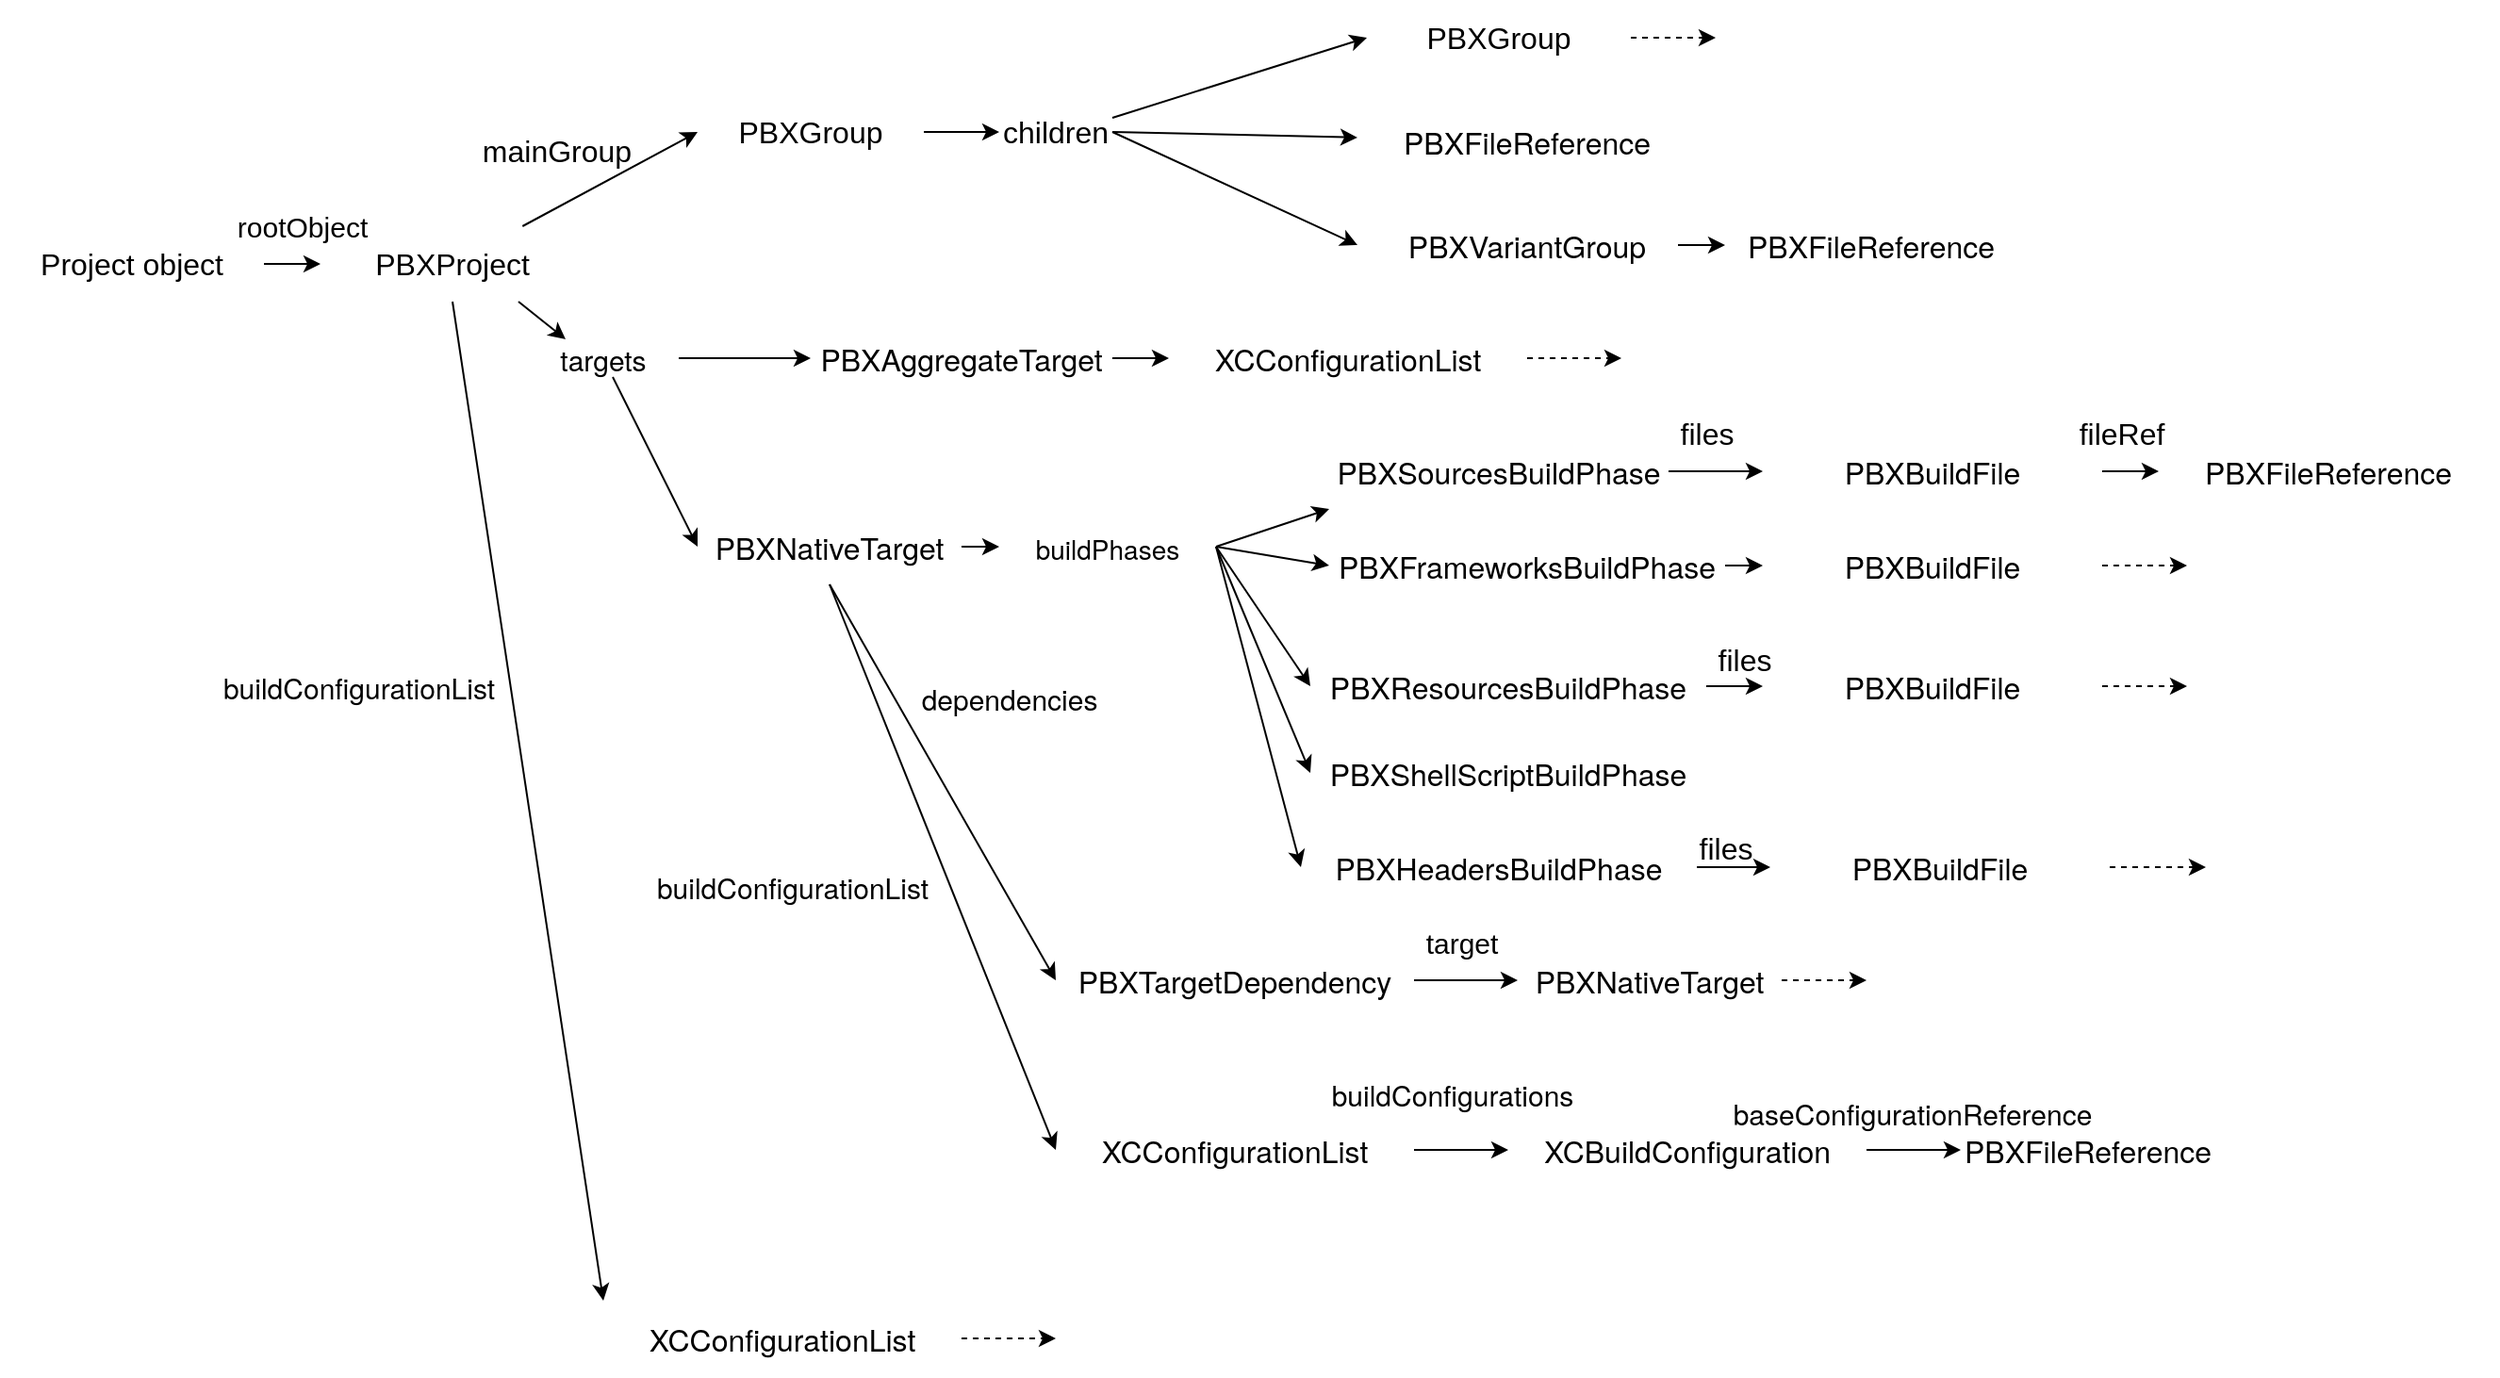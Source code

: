 <mxfile>
    <diagram id="ChIhPoUCa-KplMuL6Zst" name="第 1 页">
        <mxGraphModel dx="1618" dy="860" grid="1" gridSize="10" guides="1" tooltips="1" connect="1" arrows="1" fold="1" page="1" pageScale="1" pageWidth="1169" pageHeight="827" math="0" shadow="0">
            <root>
                <mxCell id="0"/>
                <mxCell id="1" parent="0"/>
                <mxCell id="4" style="edgeStyle=none;html=1;fontSize=16;" parent="1" source="2" target="3" edge="1">
                    <mxGeometry relative="1" as="geometry"/>
                </mxCell>
                <mxCell id="2" value="Project object" style="text;html=1;strokeColor=none;fillColor=none;align=center;verticalAlign=middle;whiteSpace=wrap;rounded=0;fontSize=16;" parent="1" vertex="1">
                    <mxGeometry x="50" y="240" width="140" height="40" as="geometry"/>
                </mxCell>
                <mxCell id="67" style="edgeStyle=none;html=1;entryX=0;entryY=0.5;entryDx=0;entryDy=0;fontSize=16;" parent="1" source="3" target="66" edge="1">
                    <mxGeometry relative="1" as="geometry"/>
                </mxCell>
                <mxCell id="71" style="edgeStyle=none;html=1;entryX=0;entryY=0.5;entryDx=0;entryDy=0;fontSize=16;" parent="1" source="139" target="69" edge="1">
                    <mxGeometry relative="1" as="geometry">
                        <mxPoint x="352.98" y="331" as="sourcePoint"/>
                    </mxGeometry>
                </mxCell>
                <mxCell id="133" style="edgeStyle=none;html=1;exitX=0.5;exitY=1;exitDx=0;exitDy=0;entryX=0;entryY=0;entryDx=0;entryDy=0;fontSize=16;" parent="1" source="3" target="132" edge="1">
                    <mxGeometry relative="1" as="geometry"/>
                </mxCell>
                <mxCell id="141" style="edgeStyle=none;html=1;exitX=0.75;exitY=1;exitDx=0;exitDy=0;entryX=0.25;entryY=0;entryDx=0;entryDy=0;fontSize=15;fontColor=#000000;" parent="1" source="3" target="139" edge="1">
                    <mxGeometry relative="1" as="geometry"/>
                </mxCell>
                <mxCell id="3" value="PBXProject" style="text;html=1;strokeColor=none;fillColor=none;align=center;verticalAlign=middle;whiteSpace=wrap;rounded=0;fontSize=16;" parent="1" vertex="1">
                    <mxGeometry x="220" y="240" width="140" height="40" as="geometry"/>
                </mxCell>
                <mxCell id="112" style="edgeStyle=none;html=1;entryX=0;entryY=0.5;entryDx=0;entryDy=0;fontSize=15;exitX=1;exitY=0.25;exitDx=0;exitDy=0;" parent="1" source="114" target="111" edge="1">
                    <mxGeometry relative="1" as="geometry">
                        <mxPoint x="604" y="180" as="sourcePoint"/>
                    </mxGeometry>
                </mxCell>
                <mxCell id="115" style="edgeStyle=none;html=1;exitX=1;exitY=0.5;exitDx=0;exitDy=0;fontSize=15;" parent="1" source="66" target="114" edge="1">
                    <mxGeometry relative="1" as="geometry"/>
                </mxCell>
                <mxCell id="66" value="PBXGroup" style="text;html=1;strokeColor=none;fillColor=none;align=center;verticalAlign=middle;whiteSpace=wrap;rounded=0;fontSize=16;" parent="1" vertex="1">
                    <mxGeometry x="420" y="170" width="120" height="40" as="geometry"/>
                </mxCell>
                <mxCell id="68" value="mainGroup" style="text;html=1;align=center;verticalAlign=middle;resizable=0;points=[];autosize=1;strokeColor=none;fontSize=16;" parent="1" vertex="1">
                    <mxGeometry x="300" y="190" width="90" height="20" as="geometry"/>
                </mxCell>
                <mxCell id="96" style="edgeStyle=none;html=1;exitX=1;exitY=0.5;exitDx=0;exitDy=0;entryX=0;entryY=0.5;entryDx=0;entryDy=0;fontSize=16;" parent="1" source="69" target="92" edge="1">
                    <mxGeometry relative="1" as="geometry"/>
                </mxCell>
                <mxCell id="99" style="edgeStyle=none;html=1;exitX=0.5;exitY=1;exitDx=0;exitDy=0;entryX=0;entryY=0.5;entryDx=0;entryDy=0;fontSize=16;" parent="1" source="69" target="97" edge="1">
                    <mxGeometry relative="1" as="geometry"/>
                </mxCell>
                <mxCell id="106" style="edgeStyle=none;html=1;exitX=0.5;exitY=1;exitDx=0;exitDy=0;entryX=0;entryY=0.5;entryDx=0;entryDy=0;fontSize=16;" parent="1" source="69" target="105" edge="1">
                    <mxGeometry relative="1" as="geometry"/>
                </mxCell>
                <mxCell id="69" value="&lt;p class=&quot;p1&quot; style=&quot;margin: 0px; font-stretch: normal; font-size: 16px; line-height: normal; font-family: &amp;quot;helvetica neue&amp;quot;;&quot;&gt;PBXNativeTarget&lt;/p&gt;" style="text;html=1;strokeColor=none;fillColor=none;align=center;verticalAlign=middle;whiteSpace=wrap;rounded=0;fontSize=16;" parent="1" vertex="1">
                    <mxGeometry x="420" y="390" width="140" height="40" as="geometry"/>
                </mxCell>
                <mxCell id="83" style="edgeStyle=none;html=1;exitX=1;exitY=0.5;exitDx=0;exitDy=0;entryX=0;entryY=0.5;entryDx=0;entryDy=0;fontSize=16;" parent="1" source="73" target="81" edge="1">
                    <mxGeometry relative="1" as="geometry"/>
                </mxCell>
                <mxCell id="73" value="&lt;p class=&quot;p1&quot; style=&quot;margin: 0px; font-stretch: normal; font-size: 16px; line-height: normal; font-family: &amp;quot;helvetica neue&amp;quot;;&quot;&gt;PBXSourcesBuildPhase&lt;/p&gt;" style="text;html=1;strokeColor=none;fillColor=none;align=center;verticalAlign=middle;whiteSpace=wrap;rounded=0;fontSize=16;" parent="1" vertex="1">
                    <mxGeometry x="755" y="350" width="180" height="40" as="geometry"/>
                </mxCell>
                <mxCell id="124" style="edgeStyle=none;html=1;exitX=1;exitY=0.5;exitDx=0;exitDy=0;fontSize=16;" parent="1" source="74" target="123" edge="1">
                    <mxGeometry relative="1" as="geometry"/>
                </mxCell>
                <mxCell id="74" value="&lt;p class=&quot;p1&quot; style=&quot;margin: 0px; font-stretch: normal; font-size: 16px; line-height: normal; font-family: &amp;quot;helvetica neue&amp;quot;;&quot;&gt;PBXFrameworksBuildPhase&lt;/p&gt;" style="text;html=1;strokeColor=none;fillColor=none;align=center;verticalAlign=middle;whiteSpace=wrap;rounded=0;fontSize=16;" parent="1" vertex="1">
                    <mxGeometry x="755" y="400" width="210" height="40" as="geometry"/>
                </mxCell>
                <mxCell id="89" style="edgeStyle=none;html=1;exitX=1;exitY=0.5;exitDx=0;exitDy=0;entryX=0;entryY=0.5;entryDx=0;entryDy=0;fontSize=16;" parent="1" source="75" target="88" edge="1">
                    <mxGeometry relative="1" as="geometry"/>
                </mxCell>
                <mxCell id="75" value="&lt;p class=&quot;p1&quot; style=&quot;margin: 0px; font-stretch: normal; font-size: 16px; line-height: normal; font-family: &amp;quot;helvetica neue&amp;quot;;&quot;&gt;PBXResourcesBuildPhase&lt;/p&gt;" style="text;html=1;strokeColor=none;fillColor=none;align=center;verticalAlign=middle;whiteSpace=wrap;rounded=0;fontSize=16;" parent="1" vertex="1">
                    <mxGeometry x="745" y="464" width="210" height="40" as="geometry"/>
                </mxCell>
                <mxCell id="80" value="&lt;p class=&quot;p1&quot; style=&quot;margin: 0px ; font-stretch: normal ; font-size: 14px ; line-height: normal ; font-family: &amp;#34;helvetica neue&amp;#34;&quot;&gt;&lt;br&gt;&lt;/p&gt;" style="text;html=1;align=center;verticalAlign=middle;resizable=0;points=[];autosize=1;strokeColor=none;fontSize=14;" parent="1" vertex="1">
                    <mxGeometry x="605" y="400" width="20" height="20" as="geometry"/>
                </mxCell>
                <mxCell id="84" style="edgeStyle=none;html=1;exitX=1;exitY=0.5;exitDx=0;exitDy=0;entryX=0;entryY=0.5;entryDx=0;entryDy=0;fontSize=16;" parent="1" source="81" target="82" edge="1">
                    <mxGeometry relative="1" as="geometry"/>
                </mxCell>
                <mxCell id="81" value="&lt;p class=&quot;p1&quot; style=&quot;margin: 0px; font-stretch: normal; font-size: 16px; line-height: normal; font-family: &amp;quot;helvetica neue&amp;quot;;&quot;&gt;PBXBuildFile&lt;/p&gt;" style="text;html=1;strokeColor=none;fillColor=none;align=center;verticalAlign=middle;whiteSpace=wrap;rounded=0;fontSize=16;" parent="1" vertex="1">
                    <mxGeometry x="985" y="350" width="180" height="40" as="geometry"/>
                </mxCell>
                <mxCell id="82" value="&lt;p class=&quot;p1&quot; style=&quot;margin: 0px; font-stretch: normal; font-size: 16px; line-height: normal; font-family: &amp;quot;helvetica neue&amp;quot;;&quot;&gt;PBXFileReference&lt;/p&gt;" style="text;html=1;strokeColor=none;fillColor=none;align=center;verticalAlign=middle;whiteSpace=wrap;rounded=0;fontSize=16;" parent="1" vertex="1">
                    <mxGeometry x="1195" y="350" width="180" height="40" as="geometry"/>
                </mxCell>
                <mxCell id="85" value="files" style="text;html=1;align=center;verticalAlign=middle;resizable=0;points=[];autosize=1;strokeColor=none;fontSize=16;" parent="1" vertex="1">
                    <mxGeometry x="935" y="340" width="40" height="20" as="geometry"/>
                </mxCell>
                <mxCell id="86" value="fileRef" style="text;html=1;align=center;verticalAlign=middle;resizable=0;points=[];autosize=1;strokeColor=none;fontSize=16;" parent="1" vertex="1">
                    <mxGeometry x="1145" y="340" width="60" height="20" as="geometry"/>
                </mxCell>
                <mxCell id="129" style="edgeStyle=none;html=1;exitX=1;exitY=0.5;exitDx=0;exitDy=0;dashed=1;fontSize=16;" parent="1" source="88" edge="1">
                    <mxGeometry relative="1" as="geometry">
                        <mxPoint x="1210" y="484" as="targetPoint"/>
                    </mxGeometry>
                </mxCell>
                <mxCell id="88" value="&lt;p class=&quot;p1&quot; style=&quot;margin: 0px; font-stretch: normal; font-size: 16px; line-height: normal; font-family: &amp;quot;helvetica neue&amp;quot;;&quot;&gt;PBXBuildFile&lt;/p&gt;" style="text;html=1;strokeColor=none;fillColor=none;align=center;verticalAlign=middle;whiteSpace=wrap;rounded=0;fontSize=16;" parent="1" vertex="1">
                    <mxGeometry x="985" y="464" width="180" height="40" as="geometry"/>
                </mxCell>
                <mxCell id="90" value="files" style="text;html=1;align=center;verticalAlign=middle;resizable=0;points=[];autosize=1;strokeColor=none;fontSize=16;" parent="1" vertex="1">
                    <mxGeometry x="955" y="460" width="40" height="20" as="geometry"/>
                </mxCell>
                <mxCell id="93" style="edgeStyle=none;html=1;exitX=1;exitY=0.5;exitDx=0;exitDy=0;entryX=0;entryY=1;entryDx=0;entryDy=0;fontSize=16;" parent="1" source="92" target="73" edge="1">
                    <mxGeometry relative="1" as="geometry">
                        <mxPoint x="740" y="410" as="sourcePoint"/>
                    </mxGeometry>
                </mxCell>
                <mxCell id="94" style="edgeStyle=none;html=1;exitX=1;exitY=0.5;exitDx=0;exitDy=0;entryX=0;entryY=0.5;entryDx=0;entryDy=0;fontSize=16;" parent="1" source="92" target="74" edge="1">
                    <mxGeometry relative="1" as="geometry">
                        <mxPoint x="740" y="410" as="sourcePoint"/>
                    </mxGeometry>
                </mxCell>
                <mxCell id="95" style="edgeStyle=none;html=1;exitX=1;exitY=0.5;exitDx=0;exitDy=0;entryX=0;entryY=0.5;entryDx=0;entryDy=0;fontSize=16;" parent="1" source="92" target="75" edge="1">
                    <mxGeometry relative="1" as="geometry">
                        <mxPoint x="740" y="410" as="sourcePoint"/>
                    </mxGeometry>
                </mxCell>
                <mxCell id="146" style="edgeStyle=none;html=1;exitX=1;exitY=0.5;exitDx=0;exitDy=0;entryX=0;entryY=0.5;entryDx=0;entryDy=0;fontSize=16;fontColor=#000000;" parent="1" source="92" target="145" edge="1">
                    <mxGeometry relative="1" as="geometry"/>
                </mxCell>
                <mxCell id="149" style="edgeStyle=none;html=1;exitX=1;exitY=0.5;exitDx=0;exitDy=0;entryX=0;entryY=0.5;entryDx=0;entryDy=0;fontSize=16;fontColor=#000000;" parent="1" source="92" target="148" edge="1">
                    <mxGeometry relative="1" as="geometry"/>
                </mxCell>
                <mxCell id="92" value="&lt;p class=&quot;p1&quot; style=&quot;margin: 0px ; font-stretch: normal ; font-size: 16px ; line-height: normal ; font-family: &amp;#34;helvetica neue&amp;#34;&quot;&gt;&lt;span style=&quot;font-size: 14px&quot;&gt;buildPhases&lt;/span&gt;&lt;br&gt;&lt;/p&gt;" style="text;html=1;strokeColor=none;fillColor=none;align=center;verticalAlign=middle;whiteSpace=wrap;rounded=0;fontSize=16;" parent="1" vertex="1">
                    <mxGeometry x="580" y="390" width="115" height="40" as="geometry"/>
                </mxCell>
                <mxCell id="103" style="edgeStyle=none;html=1;exitX=1;exitY=0.5;exitDx=0;exitDy=0;fontSize=15;" parent="1" source="97" target="102" edge="1">
                    <mxGeometry relative="1" as="geometry"/>
                </mxCell>
                <mxCell id="97" value="&lt;p class=&quot;p1&quot; style=&quot;margin: 0px; font-stretch: normal; font-size: 16px; line-height: normal; font-family: &amp;quot;helvetica neue&amp;quot;;&quot;&gt;PBXTargetDependency&lt;/p&gt;" style="text;html=1;strokeColor=none;fillColor=none;align=center;verticalAlign=middle;whiteSpace=wrap;rounded=0;fontSize=16;" parent="1" vertex="1">
                    <mxGeometry x="610" y="620" width="190" height="40" as="geometry"/>
                </mxCell>
                <mxCell id="101" value="&lt;p class=&quot;p1&quot; style=&quot;margin: 0px; font-stretch: normal; font-size: 15px; line-height: normal; font-family: &amp;quot;helvetica neue&amp;quot;;&quot;&gt;dependencies&lt;/p&gt;" style="text;html=1;align=center;verticalAlign=middle;resizable=0;points=[];autosize=1;strokeColor=none;fontSize=15;" parent="1" vertex="1">
                    <mxGeometry x="530" y="480" width="110" height="20" as="geometry"/>
                </mxCell>
                <mxCell id="127" style="edgeStyle=none;html=1;exitX=1;exitY=0.5;exitDx=0;exitDy=0;fontSize=16;dashed=1;" parent="1" source="102" edge="1">
                    <mxGeometry relative="1" as="geometry">
                        <mxPoint x="1040" y="640" as="targetPoint"/>
                    </mxGeometry>
                </mxCell>
                <mxCell id="102" value="&lt;p class=&quot;p1&quot; style=&quot;margin: 0px; font-stretch: normal; font-size: 16px; line-height: normal; font-family: &amp;quot;helvetica neue&amp;quot;;&quot;&gt;PBXNativeTarget&lt;/p&gt;" style="text;html=1;strokeColor=none;fillColor=none;align=center;verticalAlign=middle;whiteSpace=wrap;rounded=0;fontSize=16;" parent="1" vertex="1">
                    <mxGeometry x="855" y="620" width="140" height="40" as="geometry"/>
                </mxCell>
                <mxCell id="104" value="target" style="text;html=1;align=center;verticalAlign=middle;resizable=0;points=[];autosize=1;strokeColor=none;fontSize=15;" parent="1" vertex="1">
                    <mxGeometry x="800" y="610" width="50" height="20" as="geometry"/>
                </mxCell>
                <mxCell id="109" style="edgeStyle=none;html=1;exitX=1;exitY=0.5;exitDx=0;exitDy=0;entryX=0;entryY=0.5;entryDx=0;entryDy=0;fontSize=16;" parent="1" source="105" target="108" edge="1">
                    <mxGeometry relative="1" as="geometry"/>
                </mxCell>
                <mxCell id="105" value="&lt;p class=&quot;p1&quot; style=&quot;margin: 0px; font-stretch: normal; font-size: 16px; line-height: normal; font-family: &amp;quot;helvetica neue&amp;quot;;&quot;&gt;XCConfigurationList&lt;/p&gt;" style="text;html=1;strokeColor=none;fillColor=none;align=center;verticalAlign=middle;whiteSpace=wrap;rounded=0;fontSize=16;" parent="1" vertex="1">
                    <mxGeometry x="610" y="710" width="190" height="40" as="geometry"/>
                </mxCell>
                <mxCell id="107" value="&lt;p class=&quot;p1&quot; style=&quot;margin: 0px; font-stretch: normal; font-size: 15px; line-height: normal; font-family: &amp;quot;helvetica neue&amp;quot;;&quot;&gt;buildConfigurationList&lt;/p&gt;" style="text;html=1;align=center;verticalAlign=middle;resizable=0;points=[];autosize=1;strokeColor=none;fontSize=15;" parent="1" vertex="1">
                    <mxGeometry x="390" y="580" width="160" height="20" as="geometry"/>
                </mxCell>
                <mxCell id="156" style="edgeStyle=none;html=1;exitX=1;exitY=0.5;exitDx=0;exitDy=0;entryX=0;entryY=0.5;entryDx=0;entryDy=0;" edge="1" parent="1" source="108" target="155">
                    <mxGeometry relative="1" as="geometry"/>
                </mxCell>
                <mxCell id="108" value="&lt;p class=&quot;p1&quot; style=&quot;margin: 0px; font-stretch: normal; font-size: 16px; line-height: normal; font-family: &amp;quot;helvetica neue&amp;quot;;&quot;&gt;XCBuildConfiguration&lt;/p&gt;" style="text;html=1;strokeColor=none;fillColor=none;align=center;verticalAlign=middle;whiteSpace=wrap;rounded=0;fontSize=16;" parent="1" vertex="1">
                    <mxGeometry x="850" y="710" width="190" height="40" as="geometry"/>
                </mxCell>
                <mxCell id="110" value="&lt;p class=&quot;p1&quot; style=&quot;margin: 0px; font-stretch: normal; font-size: 15px; line-height: normal; font-family: &amp;quot;helvetica neue&amp;quot;;&quot;&gt;buildConfigurations&lt;/p&gt;" style="text;html=1;align=center;verticalAlign=middle;resizable=0;points=[];autosize=1;strokeColor=none;fontSize=15;" parent="1" vertex="1">
                    <mxGeometry x="745" y="690" width="150" height="20" as="geometry"/>
                </mxCell>
                <mxCell id="130" style="edgeStyle=none;html=1;exitX=1;exitY=0.5;exitDx=0;exitDy=0;dashed=1;fontSize=16;" parent="1" source="111" edge="1">
                    <mxGeometry relative="1" as="geometry">
                        <mxPoint x="960" y="140" as="targetPoint"/>
                    </mxGeometry>
                </mxCell>
                <mxCell id="111" value="PBXGroup" style="text;html=1;strokeColor=none;fillColor=none;align=center;verticalAlign=middle;whiteSpace=wrap;rounded=0;fontSize=16;" parent="1" vertex="1">
                    <mxGeometry x="775" y="120" width="140" height="40" as="geometry"/>
                </mxCell>
                <mxCell id="118" style="edgeStyle=none;html=1;exitX=1;exitY=0.5;exitDx=0;exitDy=0;fontSize=15;" parent="1" source="114" target="117" edge="1">
                    <mxGeometry relative="1" as="geometry"/>
                </mxCell>
                <mxCell id="120" style="edgeStyle=none;html=1;exitX=1;exitY=0.5;exitDx=0;exitDy=0;entryX=0;entryY=0.5;entryDx=0;entryDy=0;fontSize=16;" parent="1" source="114" target="119" edge="1">
                    <mxGeometry relative="1" as="geometry"/>
                </mxCell>
                <mxCell id="114" value="children" style="text;html=1;strokeColor=none;fillColor=none;align=center;verticalAlign=middle;whiteSpace=wrap;rounded=0;fontSize=16;" parent="1" vertex="1">
                    <mxGeometry x="580" y="175" width="60" height="30" as="geometry"/>
                </mxCell>
                <mxCell id="117" value="&lt;p class=&quot;p1&quot; style=&quot;margin: 0px; font-stretch: normal; font-size: 16px; line-height: normal; font-family: &amp;quot;helvetica neue&amp;quot;;&quot;&gt;PBXFileReference&lt;/p&gt;" style="text;html=1;strokeColor=none;fillColor=none;align=center;verticalAlign=middle;whiteSpace=wrap;rounded=0;fontSize=16;" parent="1" vertex="1">
                    <mxGeometry x="770" y="175" width="180" height="40" as="geometry"/>
                </mxCell>
                <mxCell id="122" style="edgeStyle=none;html=1;exitX=1;exitY=0.5;exitDx=0;exitDy=0;entryX=0;entryY=0.5;entryDx=0;entryDy=0;fontSize=16;" parent="1" edge="1">
                    <mxGeometry relative="1" as="geometry">
                        <mxPoint x="940" y="250" as="sourcePoint"/>
                        <mxPoint x="965" y="250" as="targetPoint"/>
                    </mxGeometry>
                </mxCell>
                <mxCell id="119" value="&lt;p class=&quot;p1&quot; style=&quot;margin: 0px; font-stretch: normal; font-size: 16px; line-height: normal; font-family: &amp;quot;helvetica neue&amp;quot;;&quot;&gt;PBXVariantGroup&lt;/p&gt;" style="text;html=1;strokeColor=none;fillColor=none;align=center;verticalAlign=middle;whiteSpace=wrap;rounded=0;fontSize=16;" parent="1" vertex="1">
                    <mxGeometry x="770" y="230" width="180" height="40" as="geometry"/>
                </mxCell>
                <mxCell id="121" value="&lt;p class=&quot;p1&quot; style=&quot;margin: 0px; font-stretch: normal; font-size: 16px; line-height: normal; font-family: &amp;quot;helvetica neue&amp;quot;;&quot;&gt;PBXFileReference&lt;/p&gt;" style="text;html=1;strokeColor=none;fillColor=none;align=center;verticalAlign=middle;whiteSpace=wrap;rounded=0;fontSize=16;" parent="1" vertex="1">
                    <mxGeometry x="975" y="230" width="135" height="40" as="geometry"/>
                </mxCell>
                <mxCell id="128" style="edgeStyle=none;html=1;exitX=1;exitY=0.5;exitDx=0;exitDy=0;dashed=1;fontSize=16;" parent="1" source="123" edge="1">
                    <mxGeometry relative="1" as="geometry">
                        <mxPoint x="1210" y="420" as="targetPoint"/>
                    </mxGeometry>
                </mxCell>
                <mxCell id="123" value="&lt;p class=&quot;p1&quot; style=&quot;margin: 0px; font-stretch: normal; font-size: 16px; line-height: normal; font-family: &amp;quot;helvetica neue&amp;quot;;&quot;&gt;PBXBuildFile&lt;/p&gt;" style="text;html=1;strokeColor=none;fillColor=none;align=center;verticalAlign=middle;whiteSpace=wrap;rounded=0;fontSize=16;" parent="1" vertex="1">
                    <mxGeometry x="985" y="400" width="180" height="40" as="geometry"/>
                </mxCell>
                <mxCell id="135" style="edgeStyle=none;html=1;exitX=1;exitY=0.5;exitDx=0;exitDy=0;dashed=1;fontSize=16;" parent="1" source="132" edge="1">
                    <mxGeometry relative="1" as="geometry">
                        <mxPoint x="610" y="830" as="targetPoint"/>
                    </mxGeometry>
                </mxCell>
                <mxCell id="132" value="&lt;p class=&quot;p1&quot; style=&quot;margin: 0px; font-stretch: normal; font-size: 16px; line-height: normal; font-family: &amp;quot;helvetica neue&amp;quot;;&quot;&gt;XCConfigurationList&lt;/p&gt;" style="text;html=1;strokeColor=none;fillColor=none;align=center;verticalAlign=middle;whiteSpace=wrap;rounded=0;fontSize=16;" parent="1" vertex="1">
                    <mxGeometry x="370" y="810" width="190" height="40" as="geometry"/>
                </mxCell>
                <mxCell id="134" value="&lt;p class=&quot;p1&quot; style=&quot;margin: 0px; font-stretch: normal; font-size: 15px; line-height: normal; font-family: &amp;quot;helvetica neue&amp;quot;;&quot;&gt;buildConfigurationList&lt;/p&gt;" style="text;html=1;align=center;verticalAlign=middle;resizable=0;points=[];autosize=1;strokeColor=none;fontSize=15;" parent="1" vertex="1">
                    <mxGeometry x="160" y="474" width="160" height="20" as="geometry"/>
                </mxCell>
                <mxCell id="137" value="rootObject" style="text;html=1;align=center;verticalAlign=middle;resizable=0;points=[];autosize=1;strokeColor=none;fontSize=15;fontColor=#000000;" parent="1" vertex="1">
                    <mxGeometry x="170" y="230" width="80" height="20" as="geometry"/>
                </mxCell>
                <mxCell id="143" style="edgeStyle=none;html=1;exitX=1;exitY=0.5;exitDx=0;exitDy=0;fontSize=15;fontColor=#000000;" parent="1" source="138" target="142" edge="1">
                    <mxGeometry relative="1" as="geometry"/>
                </mxCell>
                <mxCell id="138" value="&lt;p class=&quot;p1&quot; style=&quot;margin: 0px; font-stretch: normal; font-size: 16px; line-height: normal; font-family: &amp;quot;helvetica neue&amp;quot;;&quot;&gt;PBXAggregateTarget&lt;/p&gt;" style="text;html=1;strokeColor=none;fillColor=none;align=center;verticalAlign=middle;whiteSpace=wrap;rounded=0;fontSize=16;" parent="1" vertex="1">
                    <mxGeometry x="480" y="290" width="160" height="40" as="geometry"/>
                </mxCell>
                <mxCell id="140" style="edgeStyle=none;html=1;exitX=1;exitY=0.5;exitDx=0;exitDy=0;entryX=0;entryY=0.5;entryDx=0;entryDy=0;fontSize=15;fontColor=#000000;" parent="1" source="139" target="138" edge="1">
                    <mxGeometry relative="1" as="geometry"/>
                </mxCell>
                <mxCell id="139" value="&lt;p class=&quot;p1&quot; style=&quot;margin: 0px; font-stretch: normal; font-size: 15px; line-height: normal; font-family: &amp;quot;helvetica neue&amp;quot;;&quot;&gt;targets&lt;/p&gt;" style="text;html=1;strokeColor=none;fillColor=none;align=center;verticalAlign=middle;whiteSpace=wrap;rounded=0;fontSize=15;" parent="1" vertex="1">
                    <mxGeometry x="330" y="300" width="80" height="20" as="geometry"/>
                </mxCell>
                <mxCell id="144" style="edgeStyle=none;html=1;exitX=1;exitY=0.5;exitDx=0;exitDy=0;fontSize=15;fontColor=#000000;dashed=1;" parent="1" source="142" edge="1">
                    <mxGeometry relative="1" as="geometry">
                        <mxPoint x="910" y="310" as="targetPoint"/>
                    </mxGeometry>
                </mxCell>
                <mxCell id="142" value="&lt;p class=&quot;p1&quot; style=&quot;margin: 0px; font-stretch: normal; font-size: 16px; line-height: normal; font-family: &amp;quot;helvetica neue&amp;quot;;&quot;&gt;XCConfigurationList&lt;/p&gt;" style="text;html=1;strokeColor=none;fillColor=none;align=center;verticalAlign=middle;whiteSpace=wrap;rounded=0;fontSize=16;" parent="1" vertex="1">
                    <mxGeometry x="670" y="290" width="190" height="40" as="geometry"/>
                </mxCell>
                <mxCell id="145" value="&lt;p class=&quot;p1&quot; style=&quot;margin: 0px; font-stretch: normal; font-size: 16px; line-height: normal; font-family: &amp;quot;helvetica neue&amp;quot;;&quot;&gt;PBXShellScriptBuildPhase&lt;/p&gt;" style="text;html=1;strokeColor=none;fillColor=none;align=center;verticalAlign=middle;whiteSpace=wrap;rounded=0;fontSize=16;" parent="1" vertex="1">
                    <mxGeometry x="745" y="510" width="210" height="40" as="geometry"/>
                </mxCell>
                <mxCell id="152" style="edgeStyle=none;html=1;exitX=1;exitY=0.5;exitDx=0;exitDy=0;entryX=0;entryY=0.5;entryDx=0;entryDy=0;fontSize=16;fontColor=#000000;" parent="1" source="148" target="150" edge="1">
                    <mxGeometry relative="1" as="geometry"/>
                </mxCell>
                <mxCell id="148" value="&lt;p class=&quot;p1&quot; style=&quot;margin: 0px; font-stretch: normal; font-size: 16px; line-height: normal; font-family: &amp;quot;helvetica neue&amp;quot;;&quot;&gt;PBXHeadersBuildPhase&lt;/p&gt;" style="text;html=1;strokeColor=none;fillColor=none;align=center;verticalAlign=middle;whiteSpace=wrap;rounded=0;fontSize=16;" parent="1" vertex="1">
                    <mxGeometry x="740" y="560" width="210" height="40" as="geometry"/>
                </mxCell>
                <mxCell id="154" style="edgeStyle=none;html=1;exitX=1;exitY=0.5;exitDx=0;exitDy=0;fontSize=16;fontColor=#000000;dashed=1;" parent="1" source="150" edge="1">
                    <mxGeometry relative="1" as="geometry">
                        <mxPoint x="1220" y="580" as="targetPoint"/>
                    </mxGeometry>
                </mxCell>
                <mxCell id="150" value="&lt;p class=&quot;p1&quot; style=&quot;margin: 0px; font-stretch: normal; font-size: 16px; line-height: normal; font-family: &amp;quot;helvetica neue&amp;quot;;&quot;&gt;PBXBuildFile&lt;/p&gt;" style="text;html=1;strokeColor=none;fillColor=none;align=center;verticalAlign=middle;whiteSpace=wrap;rounded=0;fontSize=16;" parent="1" vertex="1">
                    <mxGeometry x="989" y="560" width="180" height="40" as="geometry"/>
                </mxCell>
                <mxCell id="153" value="files" style="text;html=1;align=center;verticalAlign=middle;resizable=0;points=[];autosize=1;strokeColor=none;fontSize=16;" parent="1" vertex="1">
                    <mxGeometry x="945" y="560" width="40" height="20" as="geometry"/>
                </mxCell>
                <mxCell id="155" value="&lt;p class=&quot;p1&quot; style=&quot;margin: 0px; font-stretch: normal; font-size: 16px; line-height: normal; font-family: &amp;quot;helvetica neue&amp;quot;;&quot;&gt;PBXFileReference&lt;/p&gt;" style="text;html=1;strokeColor=none;fillColor=none;align=center;verticalAlign=middle;whiteSpace=wrap;rounded=0;fontSize=16;" vertex="1" parent="1">
                    <mxGeometry x="1090" y="710" width="135" height="40" as="geometry"/>
                </mxCell>
                <mxCell id="157" value="&lt;p class=&quot;p1&quot; style=&quot;margin: 0px; font-stretch: normal; font-size: 15px; line-height: normal; font-family: &amp;quot;helvetica neue&amp;quot;;&quot;&gt;baseConfigurationReference&lt;/p&gt;" style="text;html=1;align=center;verticalAlign=middle;resizable=0;points=[];autosize=1;strokeColor=none;fontSize=15;" vertex="1" parent="1">
                    <mxGeometry x="959" y="700" width="210" height="20" as="geometry"/>
                </mxCell>
            </root>
        </mxGraphModel>
    </diagram>
</mxfile>